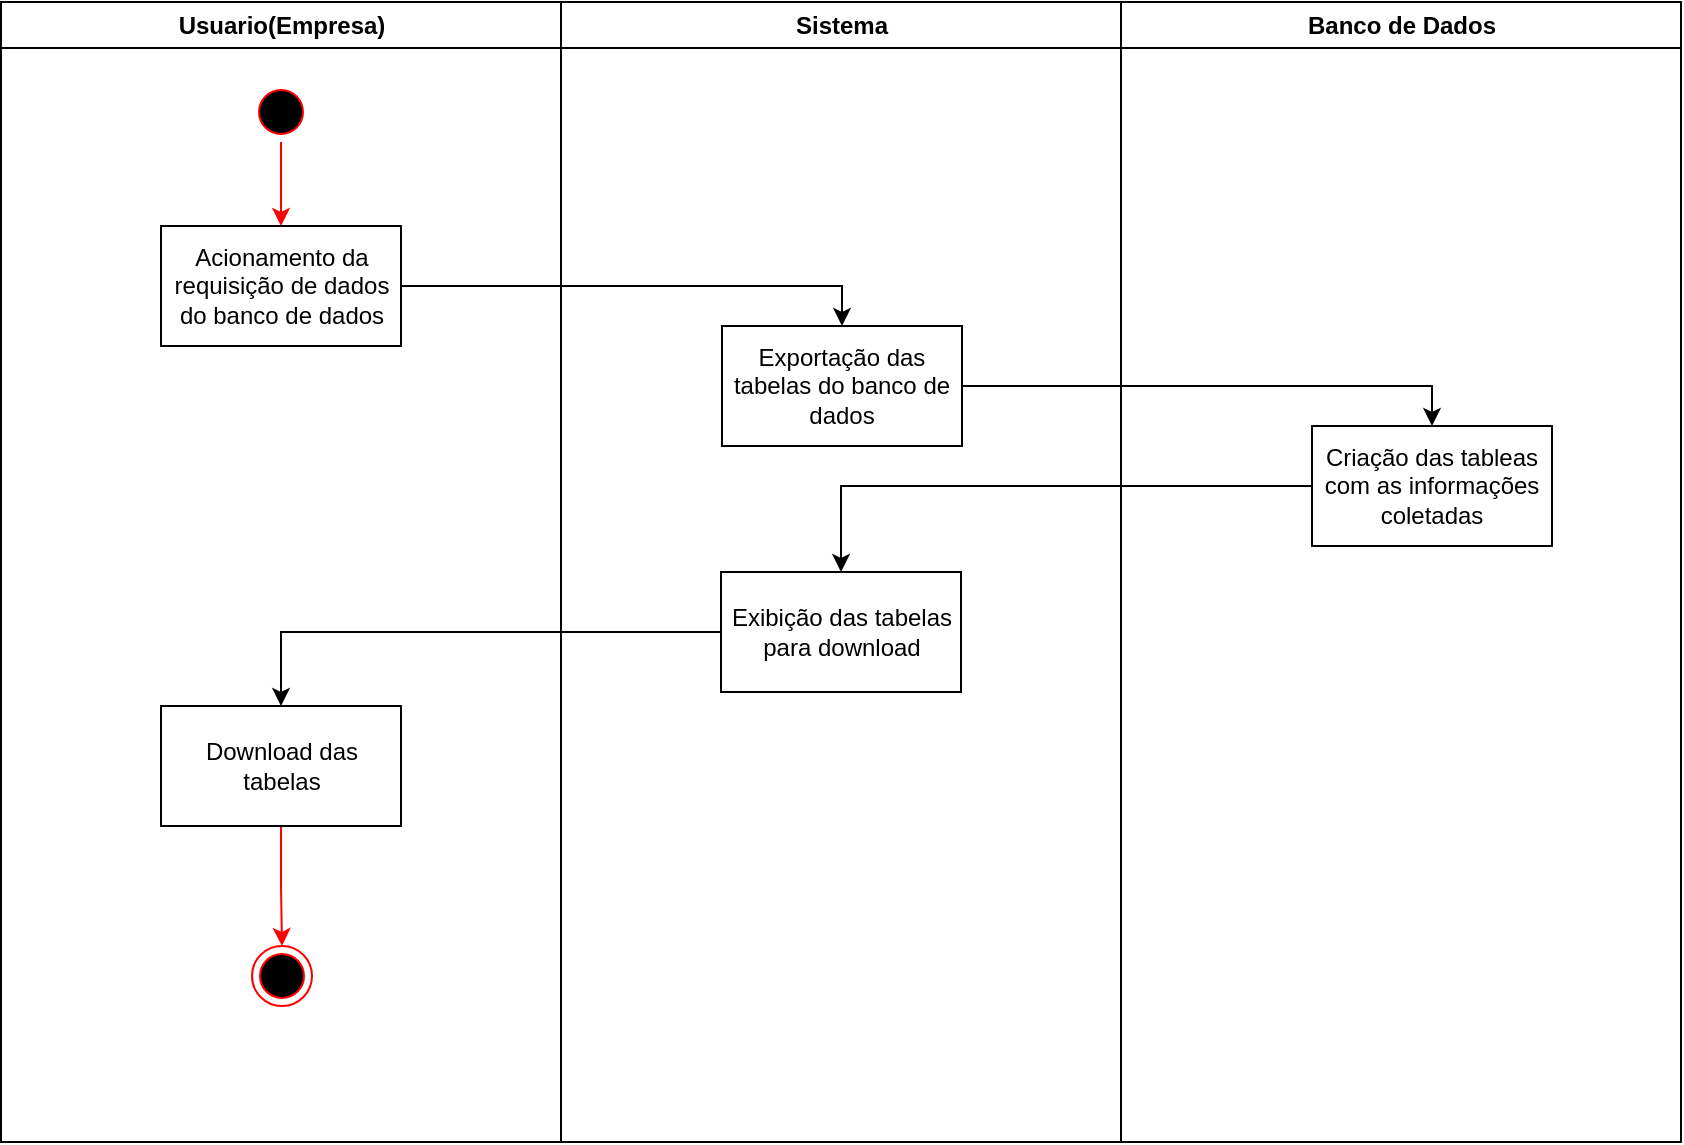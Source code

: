 <mxfile version="24.7.8">
  <diagram name="Page-1" id="e7e014a7-5840-1c2e-5031-d8a46d1fe8dd">
    <mxGraphModel dx="1434" dy="836" grid="1" gridSize="10" guides="1" tooltips="1" connect="1" arrows="1" fold="1" page="1" pageScale="1" pageWidth="1169" pageHeight="826" background="none" math="0" shadow="0">
      <root>
        <mxCell id="0" />
        <mxCell id="1" parent="0" />
        <mxCell id="2" value="Usuario(Empresa)" style="swimlane;whiteSpace=wrap" parent="1" vertex="1">
          <mxGeometry x="164.5" y="128" width="280" height="570" as="geometry" />
        </mxCell>
        <mxCell id="VGA2arO_mNmVDDyMSiYh-42" style="edgeStyle=orthogonalEdgeStyle;rounded=0;orthogonalLoop=1;jettySize=auto;html=1;entryX=0.5;entryY=0;entryDx=0;entryDy=0;strokeColor=#ff0000;" edge="1" parent="2" source="5" target="VGA2arO_mNmVDDyMSiYh-41">
          <mxGeometry relative="1" as="geometry" />
        </mxCell>
        <mxCell id="5" value="" style="ellipse;shape=startState;fillColor=#000000;strokeColor=#ff0000;" parent="2" vertex="1">
          <mxGeometry x="125" y="40" width="30" height="30" as="geometry" />
        </mxCell>
        <mxCell id="VGA2arO_mNmVDDyMSiYh-41" value="Acionamento da requisição de dados do banco de dados" style="rounded=0;whiteSpace=wrap;html=1;" vertex="1" parent="2">
          <mxGeometry x="80" y="112" width="120" height="60" as="geometry" />
        </mxCell>
        <mxCell id="VGA2arO_mNmVDDyMSiYh-52" style="edgeStyle=orthogonalEdgeStyle;rounded=0;orthogonalLoop=1;jettySize=auto;html=1;entryX=0.5;entryY=0;entryDx=0;entryDy=0;strokeColor=#ff0000;" edge="1" parent="2" source="VGA2arO_mNmVDDyMSiYh-49" target="VGA2arO_mNmVDDyMSiYh-51">
          <mxGeometry relative="1" as="geometry" />
        </mxCell>
        <mxCell id="VGA2arO_mNmVDDyMSiYh-49" value="Download das tabelas" style="rounded=0;whiteSpace=wrap;html=1;" vertex="1" parent="2">
          <mxGeometry x="80" y="352" width="120" height="60" as="geometry" />
        </mxCell>
        <mxCell id="VGA2arO_mNmVDDyMSiYh-51" value="" style="ellipse;html=1;shape=endState;fillColor=#000000;strokeColor=#ff0000;" vertex="1" parent="2">
          <mxGeometry x="125.5" y="472" width="30" height="30" as="geometry" />
        </mxCell>
        <mxCell id="3" value="Sistema" style="swimlane;whiteSpace=wrap" parent="1" vertex="1">
          <mxGeometry x="444.5" y="128" width="280" height="570" as="geometry" />
        </mxCell>
        <mxCell id="VGA2arO_mNmVDDyMSiYh-43" value="Exportação das tabelas do banco de dados" style="rounded=0;whiteSpace=wrap;html=1;" vertex="1" parent="3">
          <mxGeometry x="80.5" y="162" width="120" height="60" as="geometry" />
        </mxCell>
        <mxCell id="VGA2arO_mNmVDDyMSiYh-47" value="Exibição das tabelas para download" style="rounded=0;whiteSpace=wrap;html=1;" vertex="1" parent="3">
          <mxGeometry x="80" y="285" width="120" height="60" as="geometry" />
        </mxCell>
        <mxCell id="4" value="Banco de Dados" style="swimlane;whiteSpace=wrap" parent="1" vertex="1">
          <mxGeometry x="724.5" y="128" width="280" height="570" as="geometry" />
        </mxCell>
        <mxCell id="VGA2arO_mNmVDDyMSiYh-45" value="Criação das tableas com as informações coletadas" style="rounded=0;whiteSpace=wrap;html=1;" vertex="1" parent="4">
          <mxGeometry x="95.5" y="212" width="120" height="60" as="geometry" />
        </mxCell>
        <mxCell id="VGA2arO_mNmVDDyMSiYh-44" style="edgeStyle=orthogonalEdgeStyle;rounded=0;orthogonalLoop=1;jettySize=auto;html=1;entryX=0.5;entryY=0;entryDx=0;entryDy=0;" edge="1" parent="1" source="VGA2arO_mNmVDDyMSiYh-41" target="VGA2arO_mNmVDDyMSiYh-43">
          <mxGeometry relative="1" as="geometry" />
        </mxCell>
        <mxCell id="VGA2arO_mNmVDDyMSiYh-46" style="edgeStyle=orthogonalEdgeStyle;rounded=0;orthogonalLoop=1;jettySize=auto;html=1;entryX=0.5;entryY=0;entryDx=0;entryDy=0;" edge="1" parent="1" source="VGA2arO_mNmVDDyMSiYh-43" target="VGA2arO_mNmVDDyMSiYh-45">
          <mxGeometry relative="1" as="geometry" />
        </mxCell>
        <mxCell id="VGA2arO_mNmVDDyMSiYh-48" style="edgeStyle=orthogonalEdgeStyle;rounded=0;orthogonalLoop=1;jettySize=auto;html=1;" edge="1" parent="1" source="VGA2arO_mNmVDDyMSiYh-45" target="VGA2arO_mNmVDDyMSiYh-47">
          <mxGeometry relative="1" as="geometry" />
        </mxCell>
        <mxCell id="VGA2arO_mNmVDDyMSiYh-50" style="edgeStyle=orthogonalEdgeStyle;rounded=0;orthogonalLoop=1;jettySize=auto;html=1;entryX=0.5;entryY=0;entryDx=0;entryDy=0;" edge="1" parent="1" source="VGA2arO_mNmVDDyMSiYh-47" target="VGA2arO_mNmVDDyMSiYh-49">
          <mxGeometry relative="1" as="geometry" />
        </mxCell>
      </root>
    </mxGraphModel>
  </diagram>
</mxfile>
